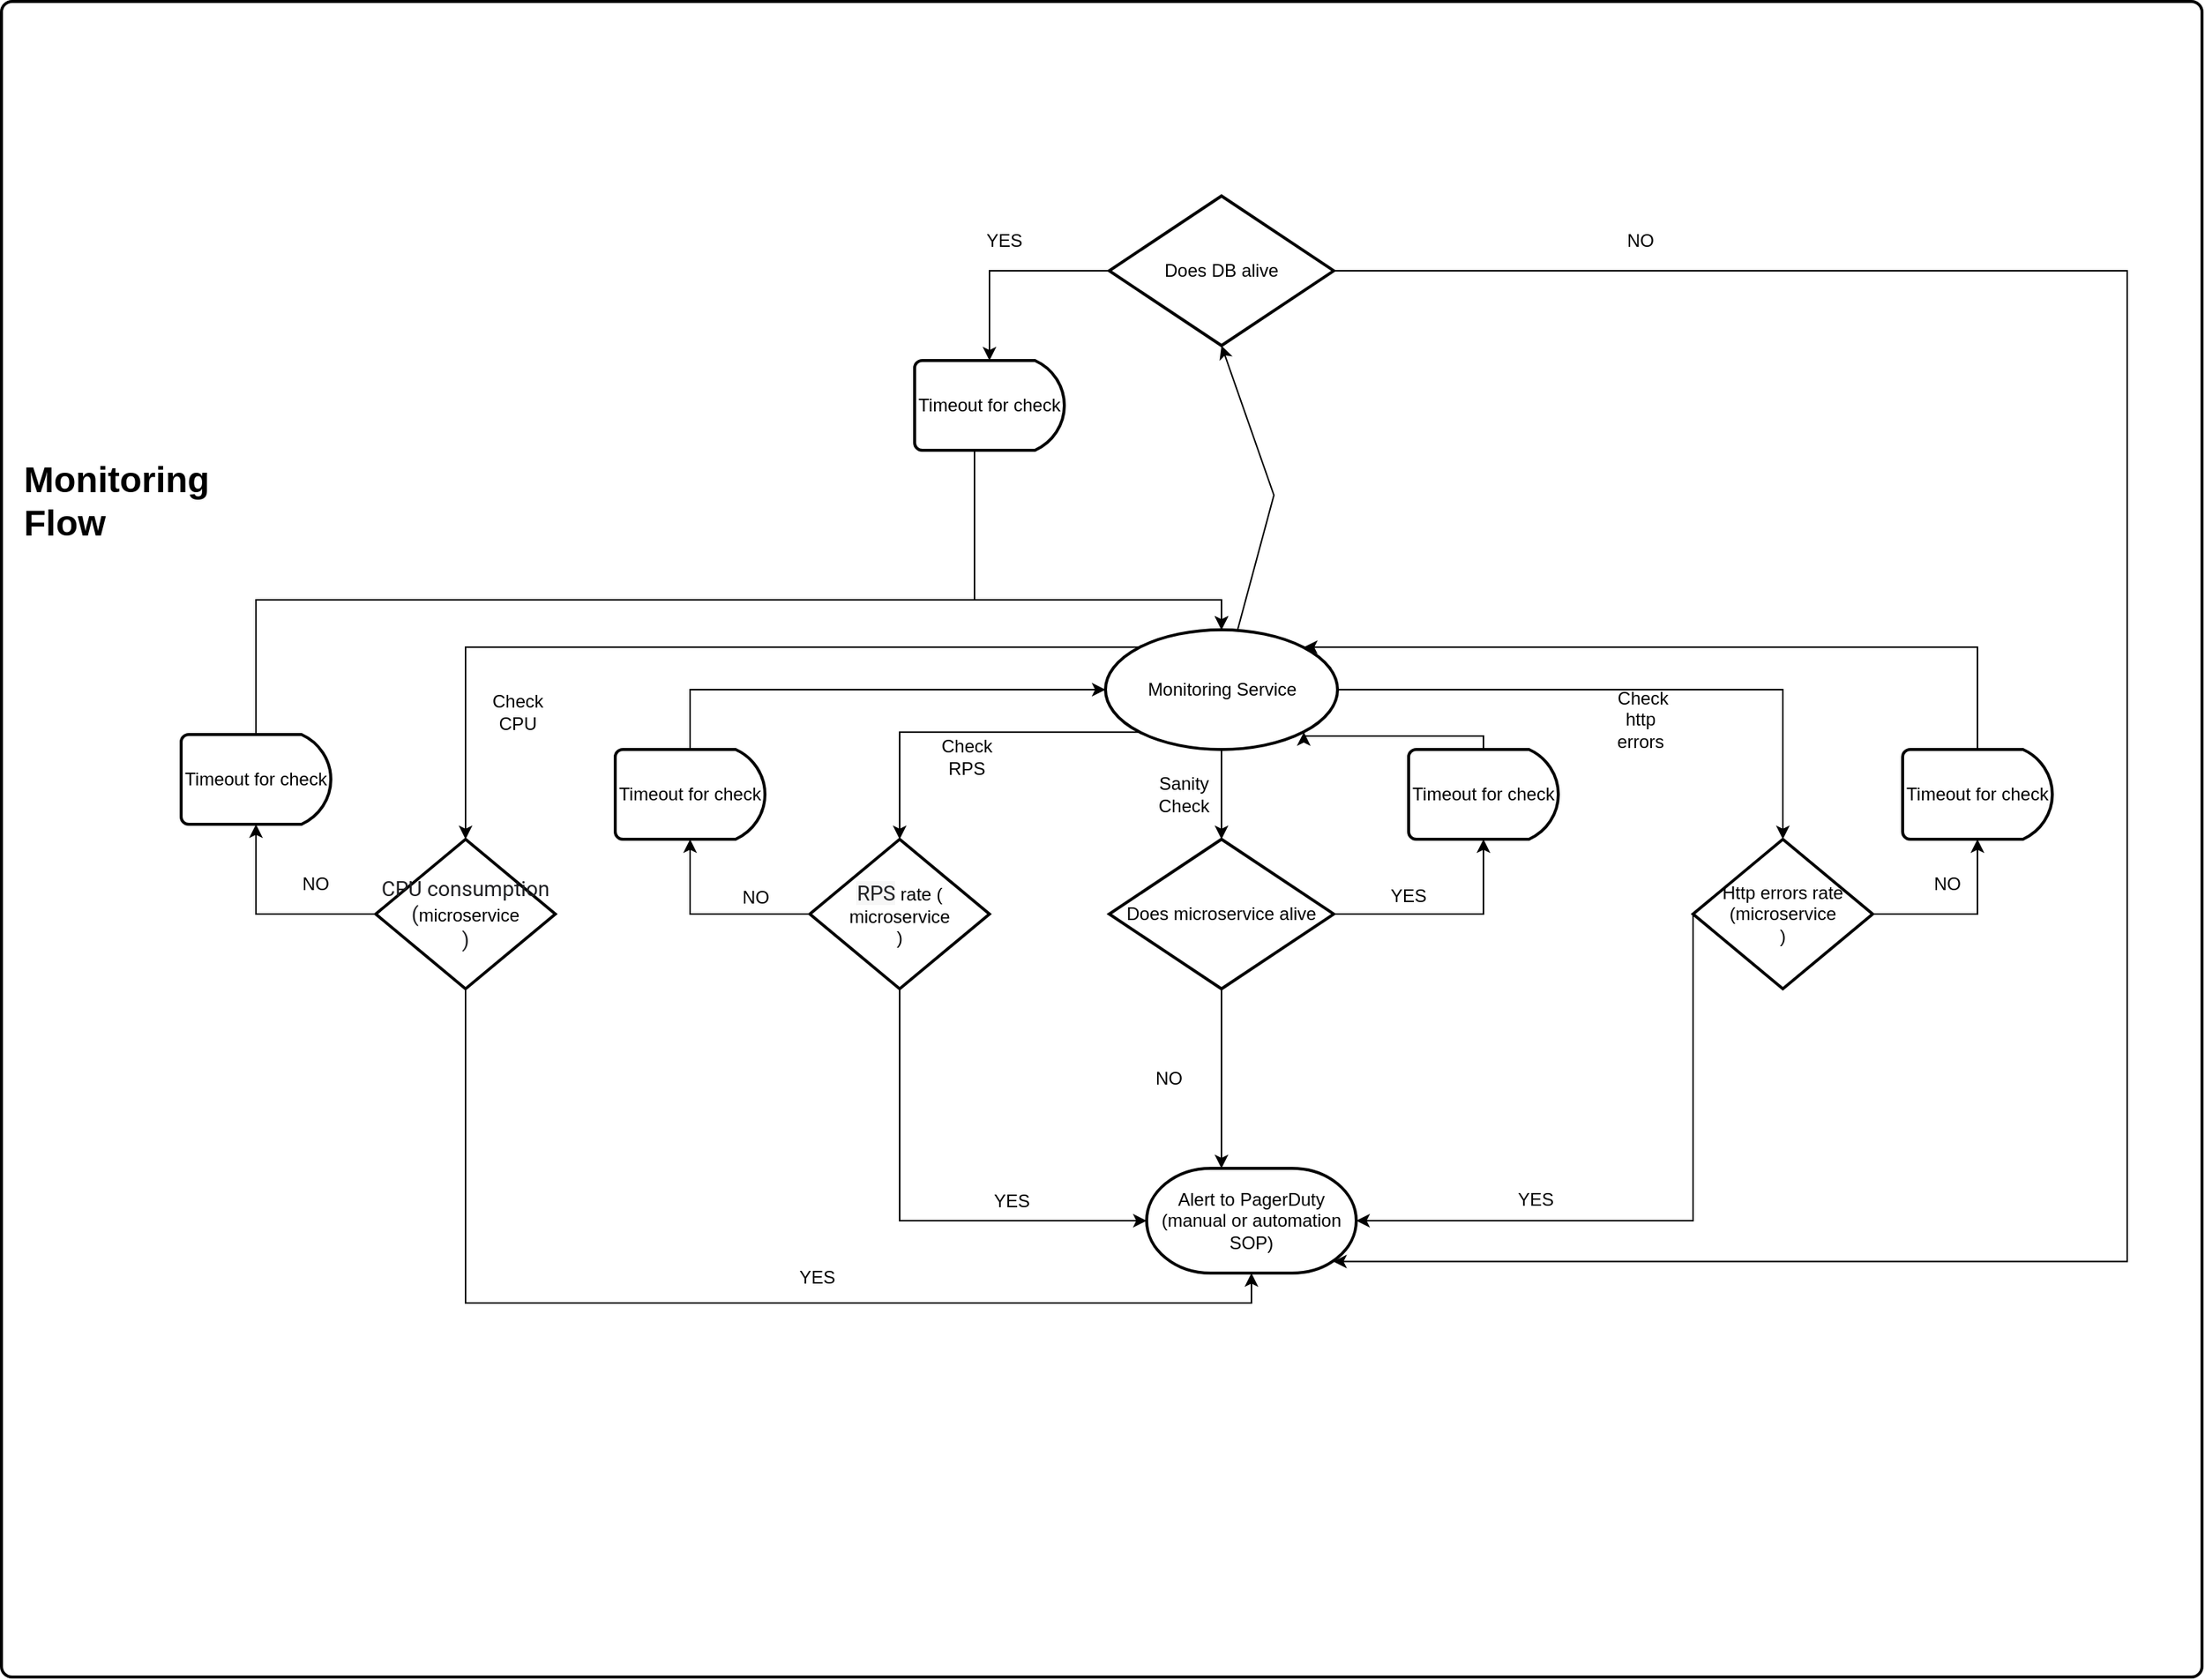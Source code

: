 <mxfile version="17.3.0" type="device"><diagram id="Hp3i37hBbgDcz9UYVEAD" name="Page-1"><mxGraphModel dx="1888" dy="1647" grid="1" gridSize="10" guides="1" tooltips="1" connect="1" arrows="1" fold="1" page="1" pageScale="1" pageWidth="850" pageHeight="1100" math="0" shadow="0"><root><mxCell id="0"/><mxCell id="1" parent="0"/><mxCell id="jhfjj3y2sw0yrxCqaGob-51" value="" style="rounded=1;whiteSpace=wrap;html=1;absoluteArcSize=1;arcSize=14;strokeWidth=2;" parent="1" vertex="1"><mxGeometry x="-580" y="-430" width="1470" height="1120" as="geometry"/></mxCell><mxCell id="jhfjj3y2sw0yrxCqaGob-5" style="edgeStyle=orthogonalEdgeStyle;rounded=0;orthogonalLoop=1;jettySize=auto;html=1;exitX=1;exitY=0.5;exitDx=0;exitDy=0;exitPerimeter=0;entryX=0.5;entryY=1;entryDx=0;entryDy=0;entryPerimeter=0;" parent="1" source="jhfjj3y2sw0yrxCqaGob-1" target="jhfjj3y2sw0yrxCqaGob-4" edge="1"><mxGeometry relative="1" as="geometry"/></mxCell><mxCell id="jhfjj3y2sw0yrxCqaGob-28" style="edgeStyle=orthogonalEdgeStyle;rounded=0;orthogonalLoop=1;jettySize=auto;html=1;exitX=0.5;exitY=1;exitDx=0;exitDy=0;exitPerimeter=0;entryX=0.357;entryY=0;entryDx=0;entryDy=0;entryPerimeter=0;" parent="1" source="jhfjj3y2sw0yrxCqaGob-1" target="jhfjj3y2sw0yrxCqaGob-14" edge="1"><mxGeometry relative="1" as="geometry"/></mxCell><mxCell id="jhfjj3y2sw0yrxCqaGob-1" value="Does&amp;nbsp;microservice alive" style="strokeWidth=2;html=1;shape=mxgraph.flowchart.decision;whiteSpace=wrap;" parent="1" vertex="1"><mxGeometry x="160" y="130" width="150" height="100" as="geometry"/></mxCell><mxCell id="jhfjj3y2sw0yrxCqaGob-13" style="edgeStyle=orthogonalEdgeStyle;rounded=0;orthogonalLoop=1;jettySize=auto;html=1;exitX=0.5;exitY=1;exitDx=0;exitDy=0;exitPerimeter=0;entryX=0.5;entryY=0;entryDx=0;entryDy=0;entryPerimeter=0;" parent="1" source="jhfjj3y2sw0yrxCqaGob-2" target="jhfjj3y2sw0yrxCqaGob-1" edge="1"><mxGeometry relative="1" as="geometry"/></mxCell><mxCell id="jhfjj3y2sw0yrxCqaGob-27" style="edgeStyle=orthogonalEdgeStyle;rounded=0;orthogonalLoop=1;jettySize=auto;html=1;exitX=1;exitY=0.5;exitDx=0;exitDy=0;exitPerimeter=0;entryX=0.5;entryY=0;entryDx=0;entryDy=0;entryPerimeter=0;" parent="1" source="jhfjj3y2sw0yrxCqaGob-2" target="jhfjj3y2sw0yrxCqaGob-16" edge="1"><mxGeometry relative="1" as="geometry"/></mxCell><mxCell id="jhfjj3y2sw0yrxCqaGob-31" style="edgeStyle=orthogonalEdgeStyle;rounded=0;orthogonalLoop=1;jettySize=auto;html=1;exitX=0.145;exitY=0.855;exitDx=0;exitDy=0;exitPerimeter=0;entryX=0.5;entryY=0;entryDx=0;entryDy=0;entryPerimeter=0;" parent="1" source="jhfjj3y2sw0yrxCqaGob-2" target="jhfjj3y2sw0yrxCqaGob-29" edge="1"><mxGeometry relative="1" as="geometry"/></mxCell><mxCell id="jhfjj3y2sw0yrxCqaGob-44" style="edgeStyle=orthogonalEdgeStyle;rounded=0;orthogonalLoop=1;jettySize=auto;html=1;exitX=0.145;exitY=0.145;exitDx=0;exitDy=0;exitPerimeter=0;" parent="1" source="jhfjj3y2sw0yrxCqaGob-2" target="jhfjj3y2sw0yrxCqaGob-39" edge="1"><mxGeometry relative="1" as="geometry"/></mxCell><mxCell id="jhfjj3y2sw0yrxCqaGob-2" value="Monitoring Service" style="strokeWidth=2;html=1;shape=mxgraph.flowchart.start_1;whiteSpace=wrap;" parent="1" vertex="1"><mxGeometry x="157.5" y="-10" width="155" height="80" as="geometry"/></mxCell><mxCell id="jhfjj3y2sw0yrxCqaGob-6" style="edgeStyle=orthogonalEdgeStyle;rounded=0;orthogonalLoop=1;jettySize=auto;html=1;exitX=0.5;exitY=0;exitDx=0;exitDy=0;exitPerimeter=0;entryX=0.855;entryY=0.855;entryDx=0;entryDy=0;entryPerimeter=0;" parent="1" source="jhfjj3y2sw0yrxCqaGob-4" target="jhfjj3y2sw0yrxCqaGob-2" edge="1"><mxGeometry relative="1" as="geometry"><Array as="points"><mxPoint x="410" y="61"/></Array></mxGeometry></mxCell><mxCell id="jhfjj3y2sw0yrxCqaGob-4" value="Timeout for check" style="strokeWidth=2;html=1;shape=mxgraph.flowchart.delay;whiteSpace=wrap;" parent="1" vertex="1"><mxGeometry x="360" y="70" width="100" height="60" as="geometry"/></mxCell><mxCell id="jhfjj3y2sw0yrxCqaGob-7" value="YES" style="text;html=1;strokeColor=none;fillColor=none;align=center;verticalAlign=middle;whiteSpace=wrap;rounded=0;" parent="1" vertex="1"><mxGeometry x="330" y="148" width="60" height="40" as="geometry"/></mxCell><mxCell id="jhfjj3y2sw0yrxCqaGob-11" value="NO" style="text;html=1;strokeColor=none;fillColor=none;align=center;verticalAlign=middle;whiteSpace=wrap;rounded=0;" parent="1" vertex="1"><mxGeometry x="170" y="270" width="60" height="40" as="geometry"/></mxCell><mxCell id="jhfjj3y2sw0yrxCqaGob-14" value="Alert to PagerDuty (manual or automation SOP)" style="strokeWidth=2;html=1;shape=mxgraph.flowchart.terminator;whiteSpace=wrap;" parent="1" vertex="1"><mxGeometry x="185" y="350" width="140" height="70" as="geometry"/></mxCell><mxCell id="jhfjj3y2sw0yrxCqaGob-15" value="Sanity Check" style="text;html=1;strokeColor=none;fillColor=none;align=center;verticalAlign=middle;whiteSpace=wrap;rounded=0;" parent="1" vertex="1"><mxGeometry x="185" y="80" width="50" height="40" as="geometry"/></mxCell><mxCell id="jhfjj3y2sw0yrxCqaGob-18" style="edgeStyle=orthogonalEdgeStyle;rounded=0;orthogonalLoop=1;jettySize=auto;html=1;exitX=1;exitY=0.5;exitDx=0;exitDy=0;exitPerimeter=0;entryX=0.5;entryY=1;entryDx=0;entryDy=0;entryPerimeter=0;" parent="1" source="jhfjj3y2sw0yrxCqaGob-16" target="jhfjj3y2sw0yrxCqaGob-17" edge="1"><mxGeometry relative="1" as="geometry"/></mxCell><mxCell id="jhfjj3y2sw0yrxCqaGob-22" style="edgeStyle=orthogonalEdgeStyle;rounded=0;orthogonalLoop=1;jettySize=auto;html=1;exitX=0;exitY=0.5;exitDx=0;exitDy=0;exitPerimeter=0;entryX=1;entryY=0.5;entryDx=0;entryDy=0;entryPerimeter=0;" parent="1" source="jhfjj3y2sw0yrxCqaGob-16" target="jhfjj3y2sw0yrxCqaGob-14" edge="1"><mxGeometry relative="1" as="geometry"><Array as="points"><mxPoint x="550" y="385"/></Array></mxGeometry></mxCell><mxCell id="jhfjj3y2sw0yrxCqaGob-16" value="Http errors rate (microservice&lt;br&gt;)" style="strokeWidth=2;html=1;shape=mxgraph.flowchart.decision;whiteSpace=wrap;" parent="1" vertex="1"><mxGeometry x="550" y="130" width="120" height="100" as="geometry"/></mxCell><mxCell id="jhfjj3y2sw0yrxCqaGob-19" style="edgeStyle=orthogonalEdgeStyle;rounded=0;orthogonalLoop=1;jettySize=auto;html=1;exitX=0.5;exitY=0;exitDx=0;exitDy=0;exitPerimeter=0;entryX=0.855;entryY=0.145;entryDx=0;entryDy=0;entryPerimeter=0;" parent="1" source="jhfjj3y2sw0yrxCqaGob-17" target="jhfjj3y2sw0yrxCqaGob-2" edge="1"><mxGeometry relative="1" as="geometry"/></mxCell><mxCell id="jhfjj3y2sw0yrxCqaGob-17" value="Timeout for check" style="strokeWidth=2;html=1;shape=mxgraph.flowchart.delay;whiteSpace=wrap;" parent="1" vertex="1"><mxGeometry x="690" y="70" width="100" height="60" as="geometry"/></mxCell><mxCell id="jhfjj3y2sw0yrxCqaGob-20" value="NO" style="text;html=1;strokeColor=none;fillColor=none;align=center;verticalAlign=middle;whiteSpace=wrap;rounded=0;" parent="1" vertex="1"><mxGeometry x="690" y="140" width="60" height="40" as="geometry"/></mxCell><mxCell id="jhfjj3y2sw0yrxCqaGob-23" value="YES" style="text;html=1;strokeColor=none;fillColor=none;align=center;verticalAlign=middle;whiteSpace=wrap;rounded=0;" parent="1" vertex="1"><mxGeometry x="420" y="350" width="50" height="42" as="geometry"/></mxCell><mxCell id="jhfjj3y2sw0yrxCqaGob-26" value="&amp;nbsp;Check http errors" style="text;html=1;strokeColor=none;fillColor=none;align=center;verticalAlign=middle;whiteSpace=wrap;rounded=0;" parent="1" vertex="1"><mxGeometry x="490" y="30" width="50" height="40" as="geometry"/></mxCell><mxCell id="jhfjj3y2sw0yrxCqaGob-30" style="edgeStyle=orthogonalEdgeStyle;rounded=0;orthogonalLoop=1;jettySize=auto;html=1;entryX=0;entryY=0.5;entryDx=0;entryDy=0;entryPerimeter=0;exitX=0.5;exitY=1;exitDx=0;exitDy=0;exitPerimeter=0;" parent="1" source="jhfjj3y2sw0yrxCqaGob-29" target="jhfjj3y2sw0yrxCqaGob-14" edge="1"><mxGeometry relative="1" as="geometry"><Array as="points"><mxPoint x="20" y="385"/></Array></mxGeometry></mxCell><mxCell id="jhfjj3y2sw0yrxCqaGob-34" style="edgeStyle=orthogonalEdgeStyle;rounded=0;orthogonalLoop=1;jettySize=auto;html=1;exitX=0;exitY=0.5;exitDx=0;exitDy=0;exitPerimeter=0;entryX=0.5;entryY=1;entryDx=0;entryDy=0;entryPerimeter=0;" parent="1" source="jhfjj3y2sw0yrxCqaGob-29" target="jhfjj3y2sw0yrxCqaGob-33" edge="1"><mxGeometry relative="1" as="geometry"/></mxCell><mxCell id="jhfjj3y2sw0yrxCqaGob-29" value="&lt;div&gt;&lt;font color=&quot;#202124&quot; face=&quot;Roboto, sans-serif&quot;&gt;&lt;span style=&quot;font-size: 14px ; background-color: rgba(32 , 33 , 36 , 0.04)&quot;&gt;RPS&lt;/span&gt;&lt;/font&gt;&lt;span&gt; rate (&lt;/span&gt;&lt;/div&gt;microservice&lt;div&gt;&lt;span&gt;)&lt;/span&gt;&lt;/div&gt;" style="strokeWidth=2;html=1;shape=mxgraph.flowchart.decision;whiteSpace=wrap;" parent="1" vertex="1"><mxGeometry x="-40" y="130" width="120" height="100" as="geometry"/></mxCell><mxCell id="jhfjj3y2sw0yrxCqaGob-32" value="YES" style="text;html=1;strokeColor=none;fillColor=none;align=center;verticalAlign=middle;whiteSpace=wrap;rounded=0;" parent="1" vertex="1"><mxGeometry x="70" y="351" width="50" height="42" as="geometry"/></mxCell><mxCell id="jhfjj3y2sw0yrxCqaGob-35" style="edgeStyle=orthogonalEdgeStyle;rounded=0;orthogonalLoop=1;jettySize=auto;html=1;entryX=0;entryY=0.5;entryDx=0;entryDy=0;entryPerimeter=0;exitX=0.5;exitY=0;exitDx=0;exitDy=0;exitPerimeter=0;" parent="1" source="jhfjj3y2sw0yrxCqaGob-33" target="jhfjj3y2sw0yrxCqaGob-2" edge="1"><mxGeometry relative="1" as="geometry"/></mxCell><mxCell id="jhfjj3y2sw0yrxCqaGob-33" value="Timeout for check" style="strokeWidth=2;html=1;shape=mxgraph.flowchart.delay;whiteSpace=wrap;" parent="1" vertex="1"><mxGeometry x="-170" y="70" width="100" height="60" as="geometry"/></mxCell><mxCell id="jhfjj3y2sw0yrxCqaGob-36" value="NO" style="text;html=1;strokeColor=none;fillColor=none;align=center;verticalAlign=middle;whiteSpace=wrap;rounded=0;" parent="1" vertex="1"><mxGeometry x="-106" y="149" width="60" height="40" as="geometry"/></mxCell><mxCell id="jhfjj3y2sw0yrxCqaGob-38" value="Check&lt;br&gt;RPS" style="text;html=1;strokeColor=none;fillColor=none;align=center;verticalAlign=middle;whiteSpace=wrap;rounded=0;" parent="1" vertex="1"><mxGeometry x="40" y="60" width="50" height="30" as="geometry"/></mxCell><mxCell id="jhfjj3y2sw0yrxCqaGob-40" style="edgeStyle=orthogonalEdgeStyle;rounded=0;orthogonalLoop=1;jettySize=auto;html=1;exitX=0.5;exitY=1;exitDx=0;exitDy=0;exitPerimeter=0;entryX=0.5;entryY=1;entryDx=0;entryDy=0;entryPerimeter=0;" parent="1" source="jhfjj3y2sw0yrxCqaGob-39" target="jhfjj3y2sw0yrxCqaGob-14" edge="1"><mxGeometry relative="1" as="geometry"/></mxCell><mxCell id="jhfjj3y2sw0yrxCqaGob-47" style="edgeStyle=orthogonalEdgeStyle;rounded=0;orthogonalLoop=1;jettySize=auto;html=1;exitX=0;exitY=0.5;exitDx=0;exitDy=0;exitPerimeter=0;entryX=0.5;entryY=1;entryDx=0;entryDy=0;entryPerimeter=0;" parent="1" source="jhfjj3y2sw0yrxCqaGob-39" target="jhfjj3y2sw0yrxCqaGob-46" edge="1"><mxGeometry relative="1" as="geometry"/></mxCell><mxCell id="jhfjj3y2sw0yrxCqaGob-39" value="&lt;font color=&quot;#202124&quot; face=&quot;Roboto, sans-serif&quot;&gt;&lt;span style=&quot;font-size: 14px&quot;&gt;CPU consumption (&lt;/span&gt;&lt;/font&gt;microservice&lt;font color=&quot;#202124&quot; face=&quot;Roboto, sans-serif&quot;&gt;&lt;span style=&quot;font-size: 14px&quot;&gt;&lt;br&gt;)&lt;/span&gt;&lt;/font&gt;" style="strokeWidth=2;html=1;shape=mxgraph.flowchart.decision;whiteSpace=wrap;" parent="1" vertex="1"><mxGeometry x="-330" y="130" width="120" height="100" as="geometry"/></mxCell><mxCell id="jhfjj3y2sw0yrxCqaGob-41" value="YES" style="text;html=1;strokeColor=none;fillColor=none;align=center;verticalAlign=middle;whiteSpace=wrap;rounded=0;" parent="1" vertex="1"><mxGeometry x="-60" y="402" width="50" height="42" as="geometry"/></mxCell><mxCell id="jhfjj3y2sw0yrxCqaGob-45" value="Check&lt;br&gt;CPU" style="text;html=1;strokeColor=none;fillColor=none;align=center;verticalAlign=middle;whiteSpace=wrap;rounded=0;" parent="1" vertex="1"><mxGeometry x="-260" y="30" width="50" height="30" as="geometry"/></mxCell><mxCell id="jhfjj3y2sw0yrxCqaGob-50" style="edgeStyle=orthogonalEdgeStyle;rounded=0;orthogonalLoop=1;jettySize=auto;html=1;exitX=0.5;exitY=0;exitDx=0;exitDy=0;exitPerimeter=0;entryX=0.5;entryY=0;entryDx=0;entryDy=0;entryPerimeter=0;" parent="1" source="jhfjj3y2sw0yrxCqaGob-46" target="jhfjj3y2sw0yrxCqaGob-2" edge="1"><mxGeometry relative="1" as="geometry"/></mxCell><mxCell id="jhfjj3y2sw0yrxCqaGob-46" value="Timeout for check" style="strokeWidth=2;html=1;shape=mxgraph.flowchart.delay;whiteSpace=wrap;" parent="1" vertex="1"><mxGeometry x="-460" y="60" width="100" height="60" as="geometry"/></mxCell><mxCell id="jhfjj3y2sw0yrxCqaGob-48" value="NO" style="text;html=1;strokeColor=none;fillColor=none;align=center;verticalAlign=middle;whiteSpace=wrap;rounded=0;" parent="1" vertex="1"><mxGeometry x="-400" y="140" width="60" height="40" as="geometry"/></mxCell><mxCell id="jhfjj3y2sw0yrxCqaGob-52" value="&lt;h1&gt;Monitoring Flow&lt;/h1&gt;" style="text;html=1;strokeColor=none;fillColor=none;spacing=5;spacingTop=-20;whiteSpace=wrap;overflow=hidden;rounded=0;" parent="1" vertex="1"><mxGeometry x="-570" y="-130" width="190" height="70" as="geometry"/></mxCell><mxCell id="WamqlspUjmYC3VZvCXj_-6" style="edgeStyle=orthogonalEdgeStyle;rounded=0;orthogonalLoop=1;jettySize=auto;html=1;exitX=0;exitY=0.5;exitDx=0;exitDy=0;exitPerimeter=0;entryX=0.5;entryY=0;entryDx=0;entryDy=0;entryPerimeter=0;" parent="1" source="WamqlspUjmYC3VZvCXj_-1" target="WamqlspUjmYC3VZvCXj_-2" edge="1"><mxGeometry relative="1" as="geometry"/></mxCell><mxCell id="WamqlspUjmYC3VZvCXj_-8" style="edgeStyle=orthogonalEdgeStyle;rounded=0;orthogonalLoop=1;jettySize=auto;html=1;exitX=1;exitY=0.5;exitDx=0;exitDy=0;exitPerimeter=0;entryX=0.89;entryY=0.89;entryDx=0;entryDy=0;entryPerimeter=0;" parent="1" source="WamqlspUjmYC3VZvCXj_-1" target="jhfjj3y2sw0yrxCqaGob-14" edge="1"><mxGeometry relative="1" as="geometry"><Array as="points"><mxPoint x="840" y="-250"/><mxPoint x="840" y="412"/></Array></mxGeometry></mxCell><mxCell id="WamqlspUjmYC3VZvCXj_-1" value="Does DB alive" style="strokeWidth=2;html=1;shape=mxgraph.flowchart.decision;whiteSpace=wrap;" parent="1" vertex="1"><mxGeometry x="160" y="-300" width="150" height="100" as="geometry"/></mxCell><mxCell id="WamqlspUjmYC3VZvCXj_-4" style="edgeStyle=orthogonalEdgeStyle;rounded=0;orthogonalLoop=1;jettySize=auto;html=1;exitX=0.4;exitY=1;exitDx=0;exitDy=0;exitPerimeter=0;" parent="1" source="WamqlspUjmYC3VZvCXj_-2" edge="1"><mxGeometry relative="1" as="geometry"><mxPoint x="235" y="-10" as="targetPoint"/><Array as="points"><mxPoint x="70" y="-30"/><mxPoint x="235" y="-30"/></Array></mxGeometry></mxCell><mxCell id="WamqlspUjmYC3VZvCXj_-2" value="Timeout for check" style="strokeWidth=2;html=1;shape=mxgraph.flowchart.delay;whiteSpace=wrap;" parent="1" vertex="1"><mxGeometry x="30" y="-190" width="100" height="60" as="geometry"/></mxCell><mxCell id="WamqlspUjmYC3VZvCXj_-5" value="" style="endArrow=classic;html=1;rounded=0;entryX=0.5;entryY=1;entryDx=0;entryDy=0;entryPerimeter=0;" parent="1" source="jhfjj3y2sw0yrxCqaGob-2" target="WamqlspUjmYC3VZvCXj_-1" edge="1"><mxGeometry width="50" height="50" relative="1" as="geometry"><mxPoint x="240" y="-20" as="sourcePoint"/><mxPoint x="290" y="-70" as="targetPoint"/><Array as="points"><mxPoint x="270" y="-100"/></Array></mxGeometry></mxCell><mxCell id="WamqlspUjmYC3VZvCXj_-7" value="YES" style="text;html=1;strokeColor=none;fillColor=none;align=center;verticalAlign=middle;whiteSpace=wrap;rounded=0;" parent="1" vertex="1"><mxGeometry x="60" y="-290" width="60" height="40" as="geometry"/></mxCell><mxCell id="WamqlspUjmYC3VZvCXj_-9" value="NO" style="text;html=1;strokeColor=none;fillColor=none;align=center;verticalAlign=middle;whiteSpace=wrap;rounded=0;" parent="1" vertex="1"><mxGeometry x="485" y="-290" width="60" height="40" as="geometry"/></mxCell></root></mxGraphModel></diagram></mxfile>